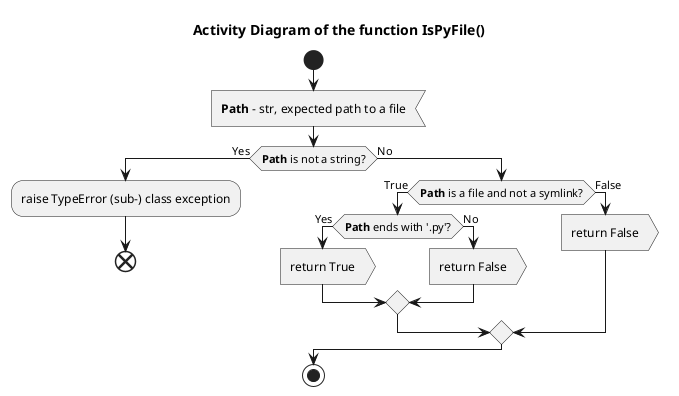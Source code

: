 @startuml check_if_source_file

title Activity Diagram of the function IsPyFile()

start

:<b>Path</b> - str, expected path to a file<

if (<b>Path</b> is not a string?) then (Yes)
    :raise TypeError (sub-) class exception;
    
    end
else (No)
    if (<b>Path</b> is a file and not a symlink?) then (True)
        if (<b>Path</b> ends with '.py'?) then (Yes)
            :return True>
        else (No)
            :return False>
        endif
    else (False)
        :return False>
    endif
endif

stop

@enduml